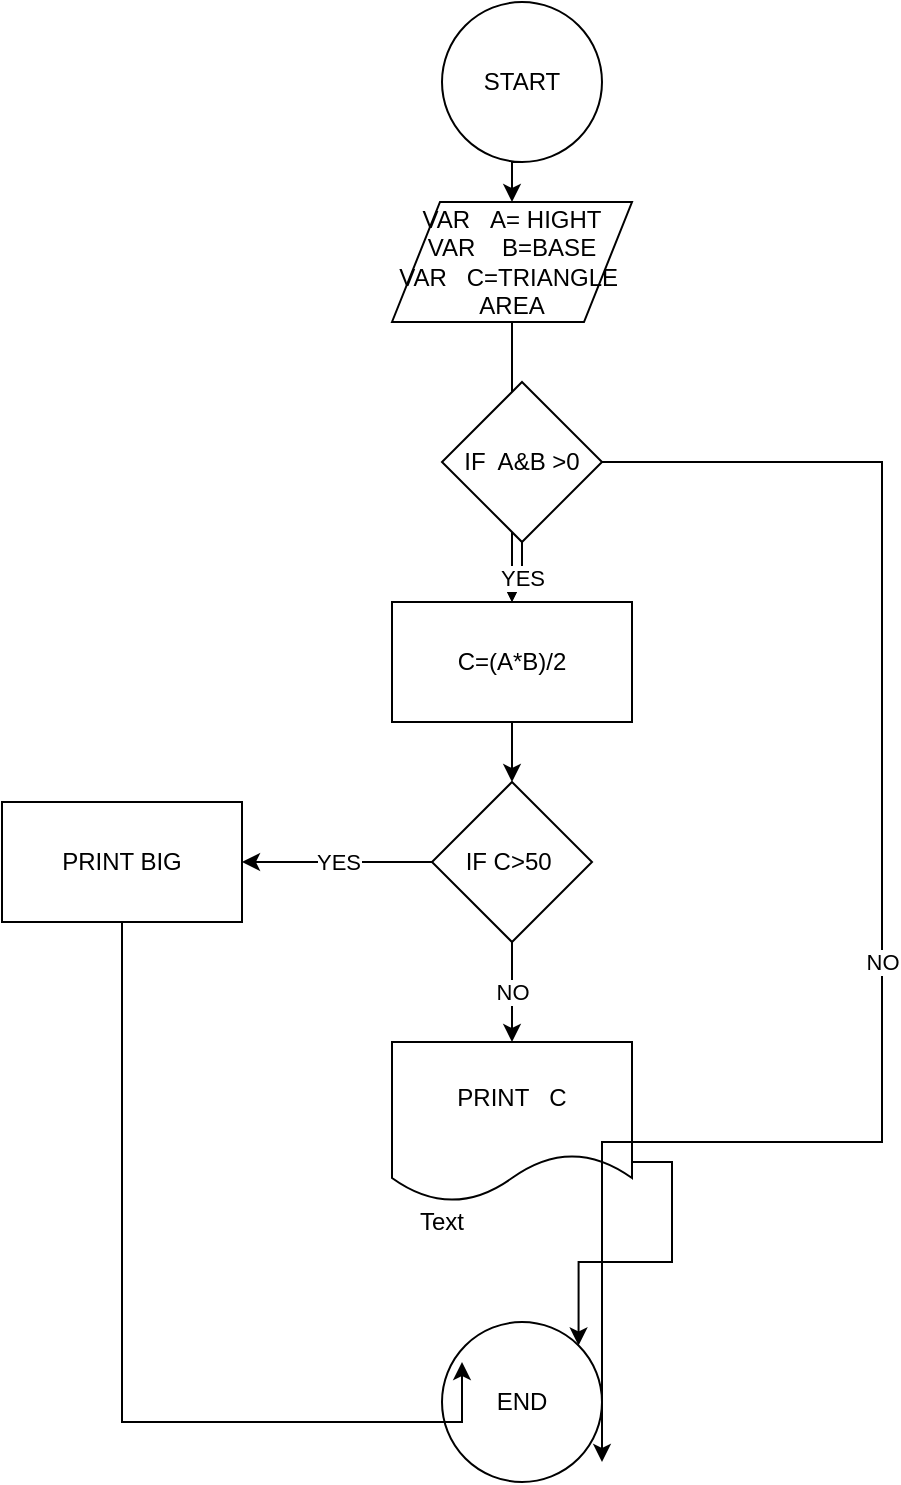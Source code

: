 <mxfile version="11.0.2" type="github"><diagram id="0PSRuKiHtxiV4rFo7gJQ" name="Page-1"><mxGraphModel dx="628" dy="635" grid="1" gridSize="10" guides="1" tooltips="1" connect="1" arrows="1" fold="1" page="1" pageScale="1" pageWidth="850" pageHeight="1100" math="0" shadow="0"><root><mxCell id="0"/><mxCell id="1" parent="0"/><mxCell id="j-8NQAkvUPhHxtaZpkU6-8" style="edgeStyle=orthogonalEdgeStyle;rounded=0;orthogonalLoop=1;jettySize=auto;html=1;exitX=0.5;exitY=1;exitDx=0;exitDy=0;entryX=0.5;entryY=0;entryDx=0;entryDy=0;" parent="1" source="j-8NQAkvUPhHxtaZpkU6-1" target="j-8NQAkvUPhHxtaZpkU6-2" edge="1"><mxGeometry relative="1" as="geometry"/></mxCell><mxCell id="j-8NQAkvUPhHxtaZpkU6-1" value="START" style="ellipse;whiteSpace=wrap;html=1;aspect=fixed;" parent="1" vertex="1"><mxGeometry x="330" y="40" width="80" height="80" as="geometry"/></mxCell><mxCell id="j-8NQAkvUPhHxtaZpkU6-5" style="edgeStyle=orthogonalEdgeStyle;rounded=0;orthogonalLoop=1;jettySize=auto;html=1;exitX=0.5;exitY=1;exitDx=0;exitDy=0;entryX=0.5;entryY=0;entryDx=0;entryDy=0;" parent="1" source="j-8NQAkvUPhHxtaZpkU6-2" target="j-8NQAkvUPhHxtaZpkU6-3" edge="1"><mxGeometry relative="1" as="geometry"/></mxCell><mxCell id="j-8NQAkvUPhHxtaZpkU6-2" value="VAR&amp;nbsp; &amp;nbsp;A= HIGHT&lt;br&gt;VAR&amp;nbsp; &amp;nbsp; B=BASE&lt;br&gt;VAR&amp;nbsp; &amp;nbsp;C=TRIANGLE&amp;nbsp; AREA" style="shape=parallelogram;perimeter=parallelogramPerimeter;whiteSpace=wrap;html=1;" parent="1" vertex="1"><mxGeometry x="305" y="140" width="120" height="60" as="geometry"/></mxCell><mxCell id="j-8NQAkvUPhHxtaZpkU6-17" value="NO" style="edgeStyle=orthogonalEdgeStyle;rounded=0;orthogonalLoop=1;jettySize=auto;html=1;exitX=0.5;exitY=1;exitDx=0;exitDy=0;" parent="1" source="1u3M9dnyYHQo9_L7bmWT-13" target="j-8NQAkvUPhHxtaZpkU6-18" edge="1"><mxGeometry relative="1" as="geometry"><mxPoint x="365" y="360" as="targetPoint"/></mxGeometry></mxCell><mxCell id="j-8NQAkvUPhHxtaZpkU6-3" value="C=(A*B)/2" style="rounded=0;whiteSpace=wrap;html=1;" parent="1" vertex="1"><mxGeometry x="305" y="340" width="120" height="60" as="geometry"/></mxCell><mxCell id="1u3M9dnyYHQo9_L7bmWT-12" style="edgeStyle=orthogonalEdgeStyle;rounded=0;orthogonalLoop=1;jettySize=auto;html=1;exitX=1;exitY=0.75;exitDx=0;exitDy=0;entryX=1;entryY=0;entryDx=0;entryDy=0;" edge="1" parent="1" source="j-8NQAkvUPhHxtaZpkU6-18" target="1u3M9dnyYHQo9_L7bmWT-3"><mxGeometry relative="1" as="geometry"/></mxCell><mxCell id="j-8NQAkvUPhHxtaZpkU6-18" value="PRINT&amp;nbsp; &amp;nbsp;C" style="shape=document;whiteSpace=wrap;html=1;boundedLbl=1;" parent="1" vertex="1"><mxGeometry x="305" y="560" width="120" height="80" as="geometry"/></mxCell><mxCell id="1u3M9dnyYHQo9_L7bmWT-3" value="END" style="ellipse;whiteSpace=wrap;html=1;aspect=fixed;" vertex="1" parent="1"><mxGeometry x="330" y="700" width="80" height="80" as="geometry"/></mxCell><mxCell id="1u3M9dnyYHQo9_L7bmWT-9" value="YES" style="edgeStyle=orthogonalEdgeStyle;rounded=0;orthogonalLoop=1;jettySize=auto;html=1;" edge="1" parent="1" source="1u3M9dnyYHQo9_L7bmWT-7" target="j-8NQAkvUPhHxtaZpkU6-3"><mxGeometry relative="1" as="geometry"/></mxCell><mxCell id="1u3M9dnyYHQo9_L7bmWT-11" value="NO" style="edgeStyle=orthogonalEdgeStyle;rounded=0;orthogonalLoop=1;jettySize=auto;html=1;exitX=1;exitY=0.5;exitDx=0;exitDy=0;entryX=1;entryY=0.875;entryDx=0;entryDy=0;entryPerimeter=0;" edge="1" parent="1" source="1u3M9dnyYHQo9_L7bmWT-7" target="1u3M9dnyYHQo9_L7bmWT-3"><mxGeometry relative="1" as="geometry"><mxPoint x="520" y="620" as="targetPoint"/><Array as="points"><mxPoint x="550" y="270"/><mxPoint x="550" y="610"/></Array></mxGeometry></mxCell><mxCell id="1u3M9dnyYHQo9_L7bmWT-7" value="IF&amp;nbsp; A&amp;amp;B &amp;gt;0" style="rhombus;whiteSpace=wrap;html=1;" vertex="1" parent="1"><mxGeometry x="330" y="230" width="80" height="80" as="geometry"/></mxCell><mxCell id="1u3M9dnyYHQo9_L7bmWT-8" value="Text" style="text;html=1;strokeColor=none;fillColor=none;align=center;verticalAlign=middle;whiteSpace=wrap;rounded=0;" vertex="1" parent="1"><mxGeometry x="310" y="640" width="40" height="20" as="geometry"/></mxCell><mxCell id="1u3M9dnyYHQo9_L7bmWT-16" value="YES" style="edgeStyle=orthogonalEdgeStyle;rounded=0;orthogonalLoop=1;jettySize=auto;html=1;exitX=0;exitY=0.5;exitDx=0;exitDy=0;" edge="1" parent="1" source="1u3M9dnyYHQo9_L7bmWT-13" target="1u3M9dnyYHQo9_L7bmWT-17"><mxGeometry relative="1" as="geometry"><mxPoint x="170" y="470" as="targetPoint"/></mxGeometry></mxCell><mxCell id="1u3M9dnyYHQo9_L7bmWT-13" value="IF C&amp;gt;50&amp;nbsp;" style="rhombus;whiteSpace=wrap;html=1;" vertex="1" parent="1"><mxGeometry x="325" y="430" width="80" height="80" as="geometry"/></mxCell><mxCell id="1u3M9dnyYHQo9_L7bmWT-14" style="edgeStyle=orthogonalEdgeStyle;rounded=0;orthogonalLoop=1;jettySize=auto;html=1;exitX=0.5;exitY=1;exitDx=0;exitDy=0;" edge="1" parent="1" source="j-8NQAkvUPhHxtaZpkU6-3" target="1u3M9dnyYHQo9_L7bmWT-13"><mxGeometry relative="1" as="geometry"><mxPoint x="365" y="560" as="targetPoint"/><mxPoint x="365" y="400" as="sourcePoint"/></mxGeometry></mxCell><mxCell id="1u3M9dnyYHQo9_L7bmWT-18" style="edgeStyle=orthogonalEdgeStyle;rounded=0;orthogonalLoop=1;jettySize=auto;html=1;exitX=0.5;exitY=1;exitDx=0;exitDy=0;" edge="1" parent="1" source="1u3M9dnyYHQo9_L7bmWT-17"><mxGeometry relative="1" as="geometry"><mxPoint x="340" y="720" as="targetPoint"/><Array as="points"><mxPoint x="170" y="750"/><mxPoint x="340" y="750"/></Array></mxGeometry></mxCell><mxCell id="1u3M9dnyYHQo9_L7bmWT-17" value="PRINT BIG" style="rounded=0;whiteSpace=wrap;html=1;" vertex="1" parent="1"><mxGeometry x="110" y="440" width="120" height="60" as="geometry"/></mxCell></root></mxGraphModel></diagram></mxfile>